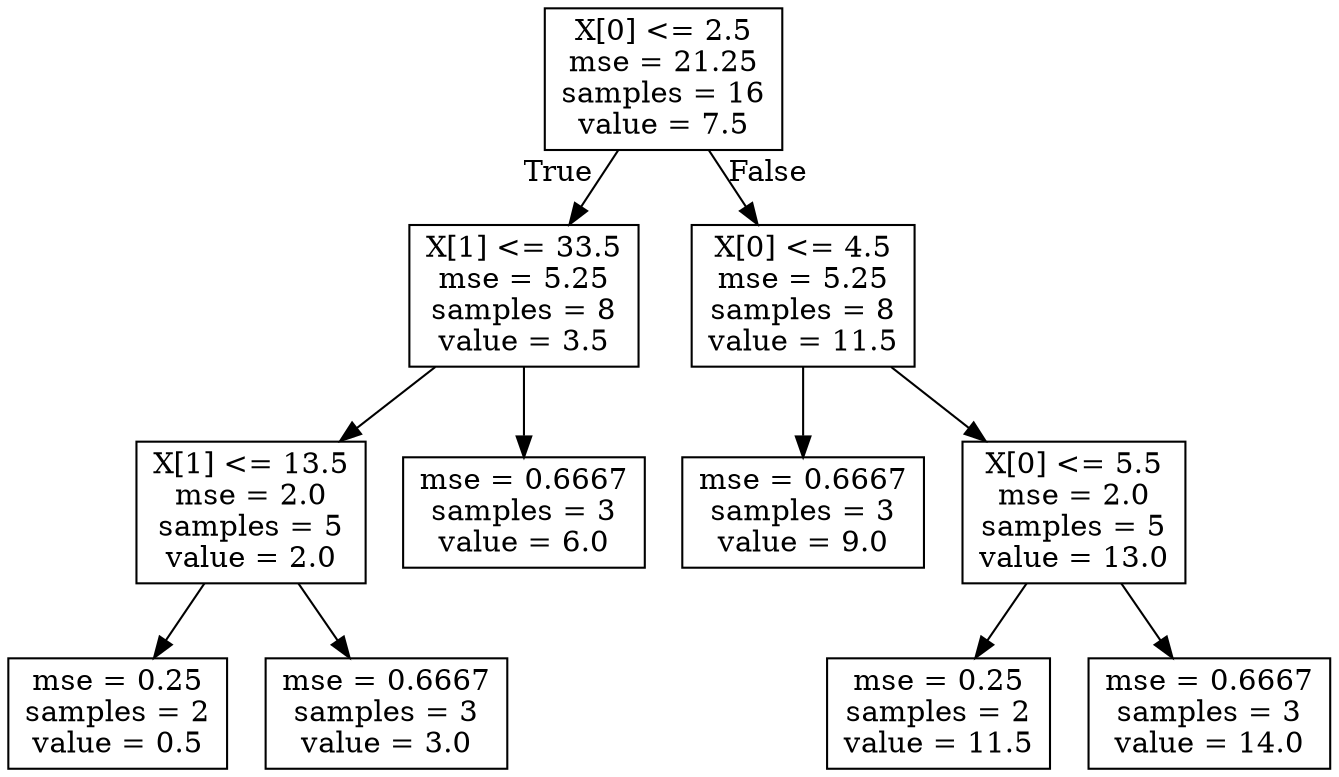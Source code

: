 digraph Tree {
node [shape=box] ;
0 [label="X[0] <= 2.5\nmse = 21.25\nsamples = 16\nvalue = 7.5"] ;
1 [label="X[1] <= 33.5\nmse = 5.25\nsamples = 8\nvalue = 3.5"] ;
0 -> 1 [labeldistance=2.5, labelangle=45, headlabel="True"] ;
2 [label="X[1] <= 13.5\nmse = 2.0\nsamples = 5\nvalue = 2.0"] ;
1 -> 2 ;
3 [label="mse = 0.25\nsamples = 2\nvalue = 0.5"] ;
2 -> 3 ;
4 [label="mse = 0.6667\nsamples = 3\nvalue = 3.0"] ;
2 -> 4 ;
5 [label="mse = 0.6667\nsamples = 3\nvalue = 6.0"] ;
1 -> 5 ;
6 [label="X[0] <= 4.5\nmse = 5.25\nsamples = 8\nvalue = 11.5"] ;
0 -> 6 [labeldistance=2.5, labelangle=-45, headlabel="False"] ;
7 [label="mse = 0.6667\nsamples = 3\nvalue = 9.0"] ;
6 -> 7 ;
8 [label="X[0] <= 5.5\nmse = 2.0\nsamples = 5\nvalue = 13.0"] ;
6 -> 8 ;
9 [label="mse = 0.25\nsamples = 2\nvalue = 11.5"] ;
8 -> 9 ;
10 [label="mse = 0.6667\nsamples = 3\nvalue = 14.0"] ;
8 -> 10 ;
}